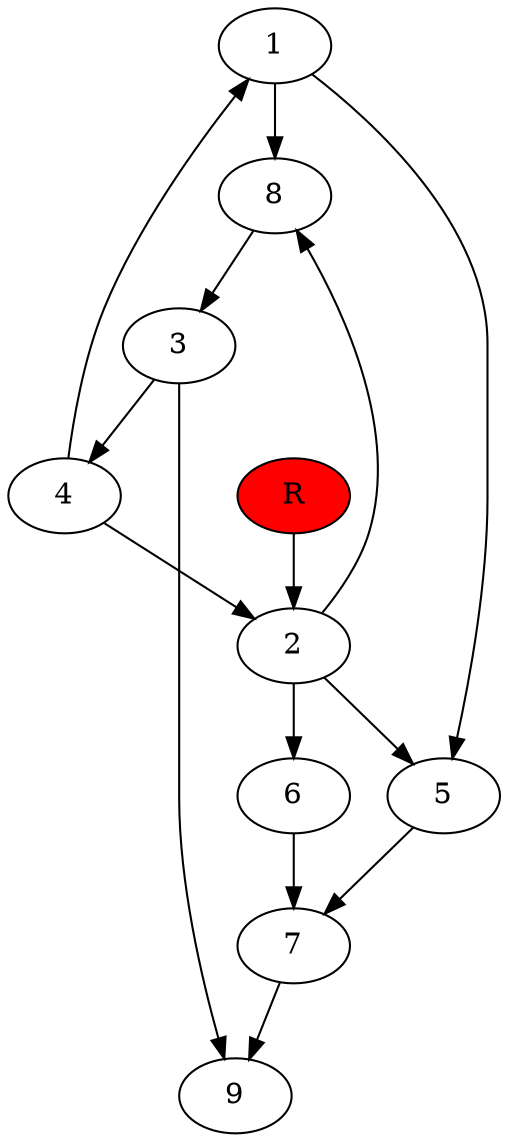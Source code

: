 digraph prb43594 {
	1
	2
	3
	4
	5
	6
	7
	8
	R [fillcolor="#ff0000" style=filled]
	1 -> 5
	1 -> 8
	2 -> 5
	2 -> 6
	2 -> 8
	3 -> 4
	3 -> 9
	4 -> 1
	4 -> 2
	5 -> 7
	6 -> 7
	7 -> 9
	8 -> 3
	R -> 2
}
